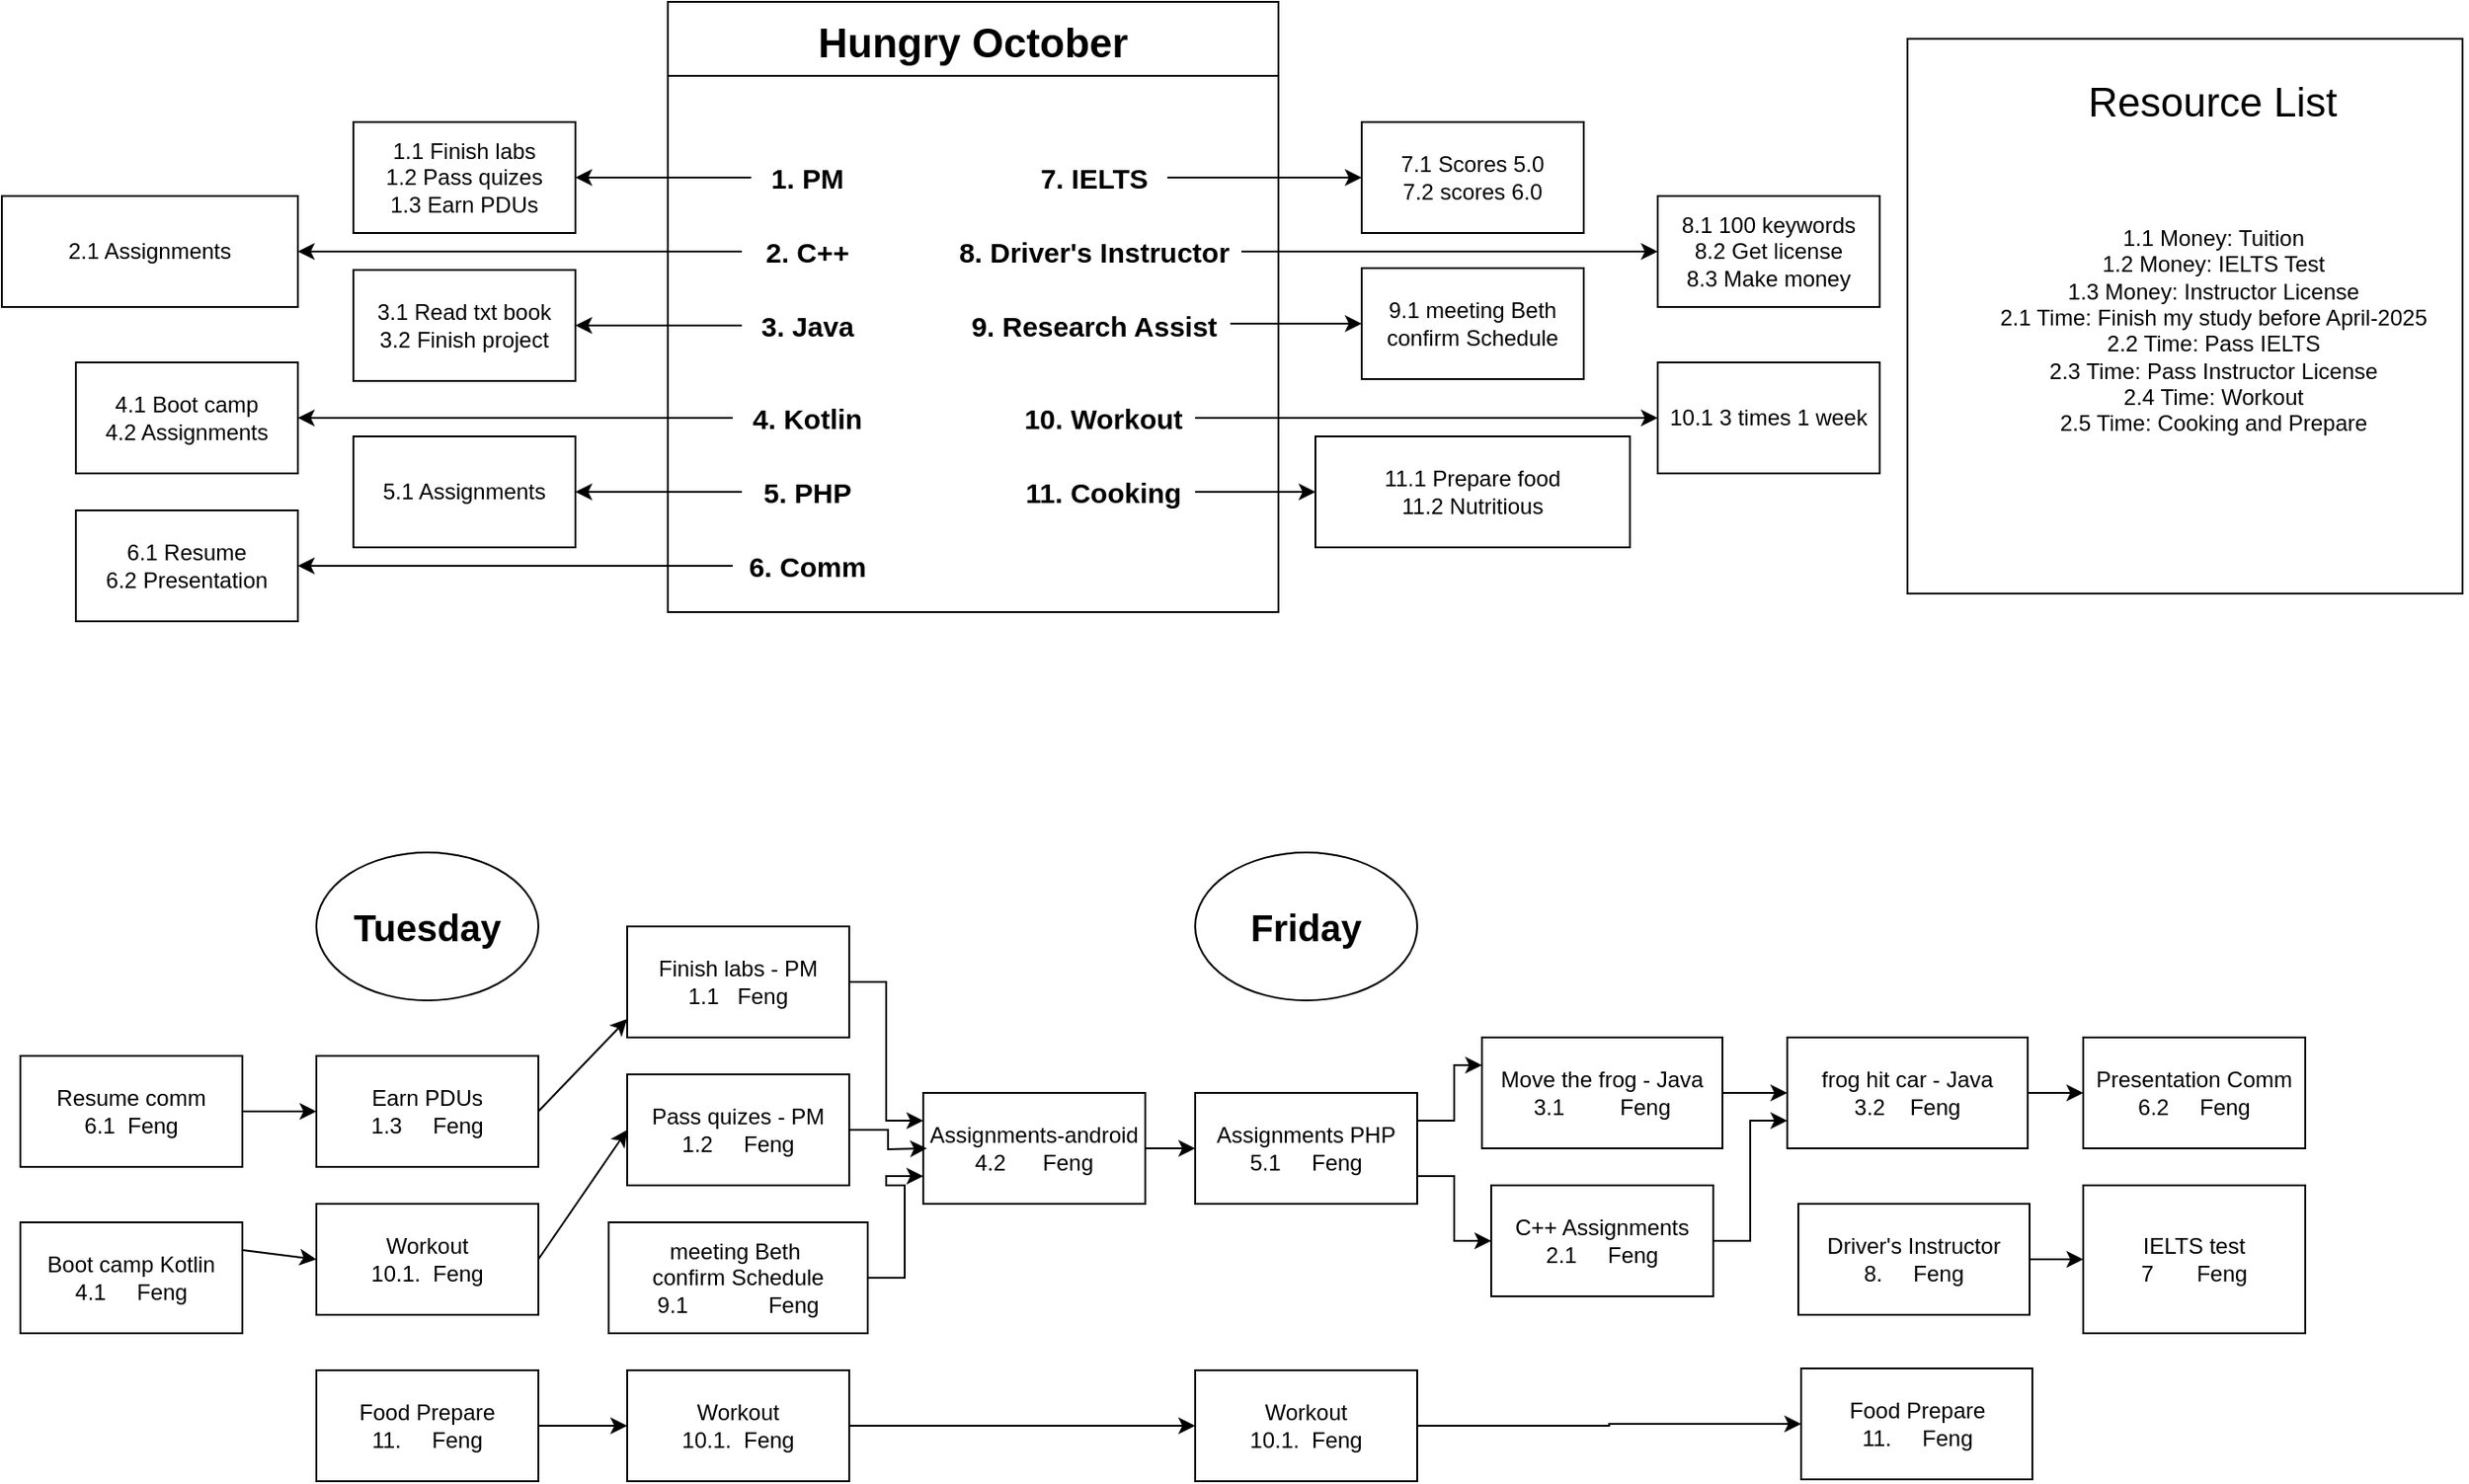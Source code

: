 <mxfile version="24.7.17">
  <diagram name="Page-1" id="UYcbzgBfbhXa2ejQzc8r">
    <mxGraphModel dx="2173" dy="842" grid="1" gridSize="10" guides="1" tooltips="1" connect="1" arrows="1" fold="1" page="1" pageScale="1" pageWidth="850" pageHeight="1100" math="0" shadow="0">
      <root>
        <mxCell id="0" />
        <mxCell id="1" parent="0" />
        <mxCell id="QVXxqSFfh_QtaiiH3YP3-18" value="Hungry October" style="swimlane;fontSize=22;startSize=40;" parent="1" vertex="1">
          <mxGeometry x="280" y="70" width="330" height="330" as="geometry" />
        </mxCell>
        <mxCell id="QVXxqSFfh_QtaiiH3YP3-19" value="1. PM" style="text;html=1;align=center;verticalAlign=middle;resizable=0;points=[];autosize=1;strokeColor=none;fillColor=none;fontSize=15;fontStyle=1" parent="QVXxqSFfh_QtaiiH3YP3-18" vertex="1">
          <mxGeometry x="45" y="80" width="60" height="30" as="geometry" />
        </mxCell>
        <mxCell id="QVXxqSFfh_QtaiiH3YP3-20" value="2. C++" style="text;html=1;align=center;verticalAlign=middle;resizable=0;points=[];autosize=1;strokeColor=none;fillColor=none;fontSize=15;fontStyle=1" parent="QVXxqSFfh_QtaiiH3YP3-18" vertex="1">
          <mxGeometry x="40" y="120" width="70" height="30" as="geometry" />
        </mxCell>
        <mxCell id="QVXxqSFfh_QtaiiH3YP3-21" value="3. Java" style="text;html=1;align=center;verticalAlign=middle;resizable=0;points=[];autosize=1;strokeColor=none;fillColor=none;fontSize=15;fontStyle=1" parent="QVXxqSFfh_QtaiiH3YP3-18" vertex="1">
          <mxGeometry x="40" y="160" width="70" height="30" as="geometry" />
        </mxCell>
        <mxCell id="QVXxqSFfh_QtaiiH3YP3-22" value="4. Kotlin" style="text;html=1;align=center;verticalAlign=middle;resizable=0;points=[];autosize=1;strokeColor=none;fillColor=none;fontSize=15;fontStyle=1" parent="QVXxqSFfh_QtaiiH3YP3-18" vertex="1">
          <mxGeometry x="35" y="210" width="80" height="30" as="geometry" />
        </mxCell>
        <mxCell id="QVXxqSFfh_QtaiiH3YP3-23" value="6. Comm" style="text;html=1;align=center;verticalAlign=middle;resizable=0;points=[];autosize=1;strokeColor=none;fillColor=none;fontSize=15;fontStyle=1" parent="QVXxqSFfh_QtaiiH3YP3-18" vertex="1">
          <mxGeometry x="35" y="290" width="80" height="30" as="geometry" />
        </mxCell>
        <mxCell id="QVXxqSFfh_QtaiiH3YP3-24" value="5. PHP" style="text;html=1;align=center;verticalAlign=middle;resizable=0;points=[];autosize=1;strokeColor=none;fillColor=none;fontSize=15;fontStyle=1" parent="QVXxqSFfh_QtaiiH3YP3-18" vertex="1">
          <mxGeometry x="40" y="250" width="70" height="30" as="geometry" />
        </mxCell>
        <mxCell id="QVXxqSFfh_QtaiiH3YP3-25" value="7. IELTS" style="text;html=1;align=center;verticalAlign=middle;resizable=0;points=[];autosize=1;strokeColor=none;fillColor=none;fontSize=15;fontStyle=1" parent="QVXxqSFfh_QtaiiH3YP3-18" vertex="1">
          <mxGeometry x="190" y="80" width="80" height="30" as="geometry" />
        </mxCell>
        <mxCell id="QVXxqSFfh_QtaiiH3YP3-26" value="8. Driver&#39;s Instructor" style="text;html=1;align=center;verticalAlign=middle;resizable=0;points=[];autosize=1;strokeColor=none;fillColor=none;fontSize=15;fontStyle=1" parent="QVXxqSFfh_QtaiiH3YP3-18" vertex="1">
          <mxGeometry x="150" y="120" width="160" height="30" as="geometry" />
        </mxCell>
        <mxCell id="QVXxqSFfh_QtaiiH3YP3-27" value="9. Research Assist" style="text;html=1;align=center;verticalAlign=middle;resizable=0;points=[];autosize=1;strokeColor=none;fillColor=none;fontSize=15;fontStyle=1" parent="QVXxqSFfh_QtaiiH3YP3-18" vertex="1">
          <mxGeometry x="155" y="160" width="150" height="30" as="geometry" />
        </mxCell>
        <mxCell id="QVXxqSFfh_QtaiiH3YP3-28" value="10. Workout" style="text;html=1;align=center;verticalAlign=middle;resizable=0;points=[];autosize=1;strokeColor=none;fillColor=none;fontSize=15;fontStyle=1" parent="QVXxqSFfh_QtaiiH3YP3-18" vertex="1">
          <mxGeometry x="185" y="210" width="100" height="30" as="geometry" />
        </mxCell>
        <mxCell id="QVXxqSFfh_QtaiiH3YP3-29" value="11. Cooking" style="text;html=1;align=center;verticalAlign=middle;resizable=0;points=[];autosize=1;strokeColor=none;fillColor=none;fontSize=15;fontStyle=1" parent="QVXxqSFfh_QtaiiH3YP3-18" vertex="1">
          <mxGeometry x="185" y="250" width="100" height="30" as="geometry" />
        </mxCell>
        <mxCell id="QVXxqSFfh_QtaiiH3YP3-33" value="1.1 Finish labs&lt;div&gt;1.2 Pass quizes&lt;/div&gt;&lt;div&gt;1.3 Earn PDUs&lt;/div&gt;" style="whiteSpace=wrap;html=1;" parent="1" vertex="1">
          <mxGeometry x="110" y="135" width="120" height="60" as="geometry" />
        </mxCell>
        <mxCell id="QVXxqSFfh_QtaiiH3YP3-34" value="" style="edgeStyle=orthogonalEdgeStyle;rounded=0;orthogonalLoop=1;jettySize=auto;html=1;" parent="1" source="QVXxqSFfh_QtaiiH3YP3-19" target="QVXxqSFfh_QtaiiH3YP3-33" edge="1">
          <mxGeometry relative="1" as="geometry" />
        </mxCell>
        <mxCell id="PyMEn-ReAko0iYIU36-p-1" value="2.1 Assignments" style="whiteSpace=wrap;html=1;" parent="1" vertex="1">
          <mxGeometry x="-80" y="175" width="160" height="60" as="geometry" />
        </mxCell>
        <mxCell id="PyMEn-ReAko0iYIU36-p-2" value="" style="edgeStyle=orthogonalEdgeStyle;rounded=0;orthogonalLoop=1;jettySize=auto;html=1;" parent="1" source="QVXxqSFfh_QtaiiH3YP3-20" target="PyMEn-ReAko0iYIU36-p-1" edge="1">
          <mxGeometry relative="1" as="geometry" />
        </mxCell>
        <mxCell id="PyMEn-ReAko0iYIU36-p-3" value="3.1 Read txt book&lt;div&gt;3.2 Finish project&lt;/div&gt;" style="whiteSpace=wrap;html=1;" parent="1" vertex="1">
          <mxGeometry x="110" y="215" width="120" height="60" as="geometry" />
        </mxCell>
        <mxCell id="PyMEn-ReAko0iYIU36-p-4" value="" style="edgeStyle=orthogonalEdgeStyle;rounded=0;orthogonalLoop=1;jettySize=auto;html=1;" parent="1" source="QVXxqSFfh_QtaiiH3YP3-21" target="PyMEn-ReAko0iYIU36-p-3" edge="1">
          <mxGeometry relative="1" as="geometry" />
        </mxCell>
        <mxCell id="PyMEn-ReAko0iYIU36-p-5" value="4.1 Boot camp&lt;div&gt;4.2 Assignments&lt;/div&gt;" style="whiteSpace=wrap;html=1;" parent="1" vertex="1">
          <mxGeometry x="-40" y="265" width="120" height="60" as="geometry" />
        </mxCell>
        <mxCell id="PyMEn-ReAko0iYIU36-p-6" value="" style="edgeStyle=orthogonalEdgeStyle;rounded=0;orthogonalLoop=1;jettySize=auto;html=1;entryX=1;entryY=0.5;entryDx=0;entryDy=0;" parent="1" source="QVXxqSFfh_QtaiiH3YP3-22" target="PyMEn-ReAko0iYIU36-p-5" edge="1">
          <mxGeometry relative="1" as="geometry" />
        </mxCell>
        <mxCell id="PyMEn-ReAko0iYIU36-p-7" value="5.1 Assignments" style="whiteSpace=wrap;html=1;" parent="1" vertex="1">
          <mxGeometry x="110" y="305" width="120" height="60" as="geometry" />
        </mxCell>
        <mxCell id="PyMEn-ReAko0iYIU36-p-8" value="" style="edgeStyle=orthogonalEdgeStyle;rounded=0;orthogonalLoop=1;jettySize=auto;html=1;" parent="1" source="QVXxqSFfh_QtaiiH3YP3-24" target="PyMEn-ReAko0iYIU36-p-7" edge="1">
          <mxGeometry relative="1" as="geometry" />
        </mxCell>
        <mxCell id="PyMEn-ReAko0iYIU36-p-9" value="6.1 Resume&lt;div&gt;6.2 Presentation&lt;/div&gt;" style="whiteSpace=wrap;html=1;" parent="1" vertex="1">
          <mxGeometry x="-40" y="345" width="120" height="60" as="geometry" />
        </mxCell>
        <mxCell id="PyMEn-ReAko0iYIU36-p-10" value="" style="edgeStyle=orthogonalEdgeStyle;rounded=0;orthogonalLoop=1;jettySize=auto;html=1;" parent="1" source="QVXxqSFfh_QtaiiH3YP3-23" target="PyMEn-ReAko0iYIU36-p-9" edge="1">
          <mxGeometry relative="1" as="geometry" />
        </mxCell>
        <mxCell id="PyMEn-ReAko0iYIU36-p-11" value="7.1 Scores 5.0&lt;div&gt;7.2 scores 6.0&lt;/div&gt;" style="whiteSpace=wrap;html=1;" parent="1" vertex="1">
          <mxGeometry x="655" y="135" width="120" height="60" as="geometry" />
        </mxCell>
        <mxCell id="PyMEn-ReAko0iYIU36-p-12" value="" style="edgeStyle=orthogonalEdgeStyle;rounded=0;orthogonalLoop=1;jettySize=auto;html=1;entryX=0;entryY=0.5;entryDx=0;entryDy=0;" parent="1" source="QVXxqSFfh_QtaiiH3YP3-25" target="PyMEn-ReAko0iYIU36-p-11" edge="1">
          <mxGeometry relative="1" as="geometry" />
        </mxCell>
        <mxCell id="PyMEn-ReAko0iYIU36-p-18" value="8.1 100 keywords&lt;div&gt;8.2 Get license&lt;br&gt;8.3 Make money&lt;/div&gt;" style="whiteSpace=wrap;html=1;" parent="1" vertex="1">
          <mxGeometry x="815" y="175" width="120" height="60" as="geometry" />
        </mxCell>
        <mxCell id="PyMEn-ReAko0iYIU36-p-19" value="" style="edgeStyle=orthogonalEdgeStyle;rounded=0;orthogonalLoop=1;jettySize=auto;html=1;" parent="1" source="QVXxqSFfh_QtaiiH3YP3-26" target="PyMEn-ReAko0iYIU36-p-18" edge="1">
          <mxGeometry relative="1" as="geometry" />
        </mxCell>
        <mxCell id="PyMEn-ReAko0iYIU36-p-23" value="9.1 meeting Beth confirm&amp;nbsp;&lt;span style=&quot;background-color: initial;&quot;&gt;Schedule&lt;/span&gt;" style="whiteSpace=wrap;html=1;" parent="1" vertex="1">
          <mxGeometry x="655" y="214" width="120" height="60" as="geometry" />
        </mxCell>
        <mxCell id="PyMEn-ReAko0iYIU36-p-24" value="" style="edgeStyle=orthogonalEdgeStyle;rounded=0;orthogonalLoop=1;jettySize=auto;html=1;exitX=0.993;exitY=0.467;exitDx=0;exitDy=0;exitPerimeter=0;" parent="1" source="QVXxqSFfh_QtaiiH3YP3-27" target="PyMEn-ReAko0iYIU36-p-23" edge="1">
          <mxGeometry relative="1" as="geometry">
            <mxPoint x="585" y="215" as="sourcePoint" />
          </mxGeometry>
        </mxCell>
        <mxCell id="PyMEn-ReAko0iYIU36-p-25" value="10.1 3 times 1 week" style="whiteSpace=wrap;html=1;" parent="1" vertex="1">
          <mxGeometry x="815" y="265" width="120" height="60" as="geometry" />
        </mxCell>
        <mxCell id="PyMEn-ReAko0iYIU36-p-26" value="" style="edgeStyle=orthogonalEdgeStyle;rounded=0;orthogonalLoop=1;jettySize=auto;html=1;entryX=0;entryY=0.5;entryDx=0;entryDy=0;" parent="1" source="QVXxqSFfh_QtaiiH3YP3-28" target="PyMEn-ReAko0iYIU36-p-25" edge="1">
          <mxGeometry relative="1" as="geometry" />
        </mxCell>
        <mxCell id="PyMEn-ReAko0iYIU36-p-27" value="11.1 Prepare food&lt;div&gt;11.2 Nutritious&lt;/div&gt;" style="whiteSpace=wrap;html=1;" parent="1" vertex="1">
          <mxGeometry x="630" y="305" width="170" height="60" as="geometry" />
        </mxCell>
        <mxCell id="PyMEn-ReAko0iYIU36-p-30" value="" style="edgeStyle=orthogonalEdgeStyle;rounded=0;orthogonalLoop=1;jettySize=auto;html=1;entryX=0;entryY=0.5;entryDx=0;entryDy=0;" parent="1" target="PyMEn-ReAko0iYIU36-p-29" edge="1">
          <mxGeometry relative="1" as="geometry">
            <mxPoint x="570" y="375" as="sourcePoint" />
          </mxGeometry>
        </mxCell>
        <mxCell id="PyMEn-ReAko0iYIU36-p-28" value="" style="edgeStyle=orthogonalEdgeStyle;rounded=0;orthogonalLoop=1;jettySize=auto;html=1;entryX=0;entryY=0.5;entryDx=0;entryDy=0;" parent="1" source="QVXxqSFfh_QtaiiH3YP3-29" target="PyMEn-ReAko0iYIU36-p-27" edge="1">
          <mxGeometry relative="1" as="geometry">
            <mxPoint x="610" y="335" as="targetPoint" />
          </mxGeometry>
        </mxCell>
        <mxCell id="7hE1gKjbt0xoIYV9jGBT-1" value="" style="whiteSpace=wrap;html=1;aspect=fixed;" vertex="1" parent="1">
          <mxGeometry x="950" y="90" width="300" height="300" as="geometry" />
        </mxCell>
        <mxCell id="7hE1gKjbt0xoIYV9jGBT-2" value="Resource List" style="text;html=1;align=center;verticalAlign=middle;whiteSpace=wrap;rounded=0;fontSize=22;" vertex="1" parent="1">
          <mxGeometry x="1040" y="100" width="150" height="50" as="geometry" />
        </mxCell>
        <mxCell id="7hE1gKjbt0xoIYV9jGBT-3" value="1.1 Money: Tuition&lt;br&gt;1.2 Money: IELTS Test&lt;br&gt;1.3 Money: Instructor License&lt;br&gt;2.1 Time: Finish my study before April-2025&lt;div&gt;2.2 Time: Pass IELTS&lt;br&gt;2.3 Time: Pass Instructor License&lt;br&gt;2.4 Time: Workout&lt;br&gt;2.5 Time: Cooking and Prepare&lt;br&gt;&lt;div&gt;&lt;br&gt;&lt;/div&gt;&lt;/div&gt;" style="text;html=1;align=center;verticalAlign=middle;whiteSpace=wrap;rounded=0;" vertex="1" parent="1">
          <mxGeometry x="977.5" y="170" width="275" height="170" as="geometry" />
        </mxCell>
        <mxCell id="7hE1gKjbt0xoIYV9jGBT-35" style="edgeStyle=orthogonalEdgeStyle;rounded=0;orthogonalLoop=1;jettySize=auto;html=1;exitX=1;exitY=0.5;exitDx=0;exitDy=0;entryX=0;entryY=0.25;entryDx=0;entryDy=0;" edge="1" parent="1" source="7hE1gKjbt0xoIYV9jGBT-5" target="7hE1gKjbt0xoIYV9jGBT-8">
          <mxGeometry relative="1" as="geometry" />
        </mxCell>
        <mxCell id="7hE1gKjbt0xoIYV9jGBT-5" value="Finish labs - PM&lt;br&gt;&lt;div&gt;&lt;span style=&quot;background-color: initial;&quot;&gt;1.1&lt;/span&gt;&lt;span style=&quot;background-color: initial;&quot;&gt;&amp;nbsp; &amp;nbsp;&lt;/span&gt;Feng&lt;/div&gt;" style="whiteSpace=wrap;html=1;" vertex="1" parent="1">
          <mxGeometry x="258" y="570" width="120" height="60" as="geometry" />
        </mxCell>
        <mxCell id="7hE1gKjbt0xoIYV9jGBT-43" style="edgeStyle=orthogonalEdgeStyle;rounded=0;orthogonalLoop=1;jettySize=auto;html=1;exitX=1;exitY=0.5;exitDx=0;exitDy=0;entryX=0;entryY=0.75;entryDx=0;entryDy=0;" edge="1" parent="1" source="7hE1gKjbt0xoIYV9jGBT-6" target="7hE1gKjbt0xoIYV9jGBT-14">
          <mxGeometry relative="1" as="geometry" />
        </mxCell>
        <mxCell id="7hE1gKjbt0xoIYV9jGBT-6" value="C++ Assignments&lt;div&gt;2.1&amp;nbsp; &amp;nbsp; &amp;nbsp;Feng&lt;/div&gt;" style="whiteSpace=wrap;html=1;" vertex="1" parent="1">
          <mxGeometry x="725" y="710" width="120" height="60" as="geometry" />
        </mxCell>
        <mxCell id="7hE1gKjbt0xoIYV9jGBT-42" style="edgeStyle=orthogonalEdgeStyle;rounded=0;orthogonalLoop=1;jettySize=auto;html=1;exitX=1;exitY=0.5;exitDx=0;exitDy=0;entryX=0;entryY=0.5;entryDx=0;entryDy=0;" edge="1" parent="1" source="7hE1gKjbt0xoIYV9jGBT-7" target="7hE1gKjbt0xoIYV9jGBT-14">
          <mxGeometry relative="1" as="geometry" />
        </mxCell>
        <mxCell id="7hE1gKjbt0xoIYV9jGBT-7" value="&lt;div&gt;&lt;span style=&quot;background-color: initial;&quot;&gt;Move the frog - Java&lt;br&gt;3.1&lt;/span&gt;&lt;span style=&quot;background-color: initial;&quot;&gt;&amp;nbsp; &amp;nbsp; &amp;nbsp; &amp;nbsp; &amp;nbsp;&lt;/span&gt;Feng&lt;/div&gt;" style="whiteSpace=wrap;html=1;" vertex="1" parent="1">
          <mxGeometry x="720" y="630" width="130" height="60" as="geometry" />
        </mxCell>
        <mxCell id="7hE1gKjbt0xoIYV9jGBT-38" style="edgeStyle=orthogonalEdgeStyle;rounded=0;orthogonalLoop=1;jettySize=auto;html=1;exitX=1;exitY=0.5;exitDx=0;exitDy=0;entryX=0;entryY=0.5;entryDx=0;entryDy=0;" edge="1" parent="1" source="7hE1gKjbt0xoIYV9jGBT-8" target="7hE1gKjbt0xoIYV9jGBT-9">
          <mxGeometry relative="1" as="geometry" />
        </mxCell>
        <mxCell id="7hE1gKjbt0xoIYV9jGBT-8" value="&lt;div&gt;Assignments-android&lt;br&gt;4.2&amp;nbsp; &amp;nbsp; &amp;nbsp; Feng&lt;br&gt;&lt;/div&gt;" style="whiteSpace=wrap;html=1;" vertex="1" parent="1">
          <mxGeometry x="418" y="660" width="120" height="60" as="geometry" />
        </mxCell>
        <mxCell id="7hE1gKjbt0xoIYV9jGBT-40" style="edgeStyle=orthogonalEdgeStyle;rounded=0;orthogonalLoop=1;jettySize=auto;html=1;exitX=1;exitY=0.75;exitDx=0;exitDy=0;" edge="1" parent="1" source="7hE1gKjbt0xoIYV9jGBT-9" target="7hE1gKjbt0xoIYV9jGBT-6">
          <mxGeometry relative="1" as="geometry" />
        </mxCell>
        <mxCell id="7hE1gKjbt0xoIYV9jGBT-41" style="edgeStyle=orthogonalEdgeStyle;rounded=0;orthogonalLoop=1;jettySize=auto;html=1;exitX=1;exitY=0.25;exitDx=0;exitDy=0;entryX=0;entryY=0.25;entryDx=0;entryDy=0;" edge="1" parent="1" source="7hE1gKjbt0xoIYV9jGBT-9" target="7hE1gKjbt0xoIYV9jGBT-7">
          <mxGeometry relative="1" as="geometry" />
        </mxCell>
        <mxCell id="7hE1gKjbt0xoIYV9jGBT-9" value="Assignments PHP&lt;br&gt;&lt;div&gt;&lt;span style=&quot;background-color: initial;&quot;&gt;5.1&lt;/span&gt;&lt;span style=&quot;background-color: initial;&quot;&gt;&amp;nbsp; &amp;nbsp; &amp;nbsp;&lt;/span&gt;Feng&lt;/div&gt;" style="whiteSpace=wrap;html=1;" vertex="1" parent="1">
          <mxGeometry x="565" y="660" width="120" height="60" as="geometry" />
        </mxCell>
        <mxCell id="7hE1gKjbt0xoIYV9jGBT-10" value="Resume comm&lt;br&gt;&lt;div&gt;&lt;span style=&quot;background-color: initial;&quot;&gt;6.1&lt;/span&gt;&lt;span style=&quot;background-color: initial;&quot;&gt;&amp;nbsp;&amp;nbsp;&lt;/span&gt;Feng&lt;/div&gt;" style="whiteSpace=wrap;html=1;" vertex="1" parent="1">
          <mxGeometry x="-70" y="640" width="120" height="60" as="geometry" />
        </mxCell>
        <mxCell id="7hE1gKjbt0xoIYV9jGBT-36" style="edgeStyle=orthogonalEdgeStyle;rounded=0;orthogonalLoop=1;jettySize=auto;html=1;exitX=1;exitY=0.5;exitDx=0;exitDy=0;" edge="1" parent="1" source="7hE1gKjbt0xoIYV9jGBT-11">
          <mxGeometry relative="1" as="geometry">
            <mxPoint x="420" y="690" as="targetPoint" />
          </mxGeometry>
        </mxCell>
        <mxCell id="7hE1gKjbt0xoIYV9jGBT-11" value="&lt;div&gt;Pass quizes - PM&lt;/div&gt;&lt;div&gt;&lt;span style=&quot;background-color: initial;&quot;&gt;1.2&lt;/span&gt;&lt;span style=&quot;background-color: initial;&quot;&gt;&amp;nbsp; &amp;nbsp; &amp;nbsp;&lt;/span&gt;Feng&lt;/div&gt;" style="rounded=0;whiteSpace=wrap;html=1;" vertex="1" parent="1">
          <mxGeometry x="258" y="650" width="120" height="60" as="geometry" />
        </mxCell>
        <mxCell id="7hE1gKjbt0xoIYV9jGBT-12" value="&lt;div&gt;&lt;span style=&quot;background-color: initial;&quot;&gt;Earn PDUs&lt;br&gt;&lt;/span&gt;1.3&amp;nbsp; &amp;nbsp; &amp;nbsp;Feng&lt;br&gt;&lt;/div&gt;" style="rounded=0;whiteSpace=wrap;html=1;" vertex="1" parent="1">
          <mxGeometry x="90" y="640" width="120" height="60" as="geometry" />
        </mxCell>
        <mxCell id="7hE1gKjbt0xoIYV9jGBT-44" style="edgeStyle=orthogonalEdgeStyle;rounded=0;orthogonalLoop=1;jettySize=auto;html=1;exitX=1;exitY=0.5;exitDx=0;exitDy=0;entryX=0;entryY=0.5;entryDx=0;entryDy=0;" edge="1" parent="1" source="7hE1gKjbt0xoIYV9jGBT-14" target="7hE1gKjbt0xoIYV9jGBT-16">
          <mxGeometry relative="1" as="geometry" />
        </mxCell>
        <mxCell id="7hE1gKjbt0xoIYV9jGBT-14" value="&lt;div&gt;frog hit car - Java&lt;br&gt;3.2&amp;nbsp; &amp;nbsp; Feng&lt;br&gt;&lt;/div&gt;" style="whiteSpace=wrap;html=1;" vertex="1" parent="1">
          <mxGeometry x="885" y="630" width="130" height="60" as="geometry" />
        </mxCell>
        <mxCell id="7hE1gKjbt0xoIYV9jGBT-15" value="Boot camp Kotlin&lt;br&gt;4.1&amp;nbsp; &amp;nbsp; &amp;nbsp;Feng" style="whiteSpace=wrap;html=1;" vertex="1" parent="1">
          <mxGeometry x="-70" y="730" width="120" height="60" as="geometry" />
        </mxCell>
        <mxCell id="7hE1gKjbt0xoIYV9jGBT-16" value="&lt;div&gt;Presentation Comm&lt;br&gt;6.2&amp;nbsp; &amp;nbsp; &amp;nbsp;Feng&lt;/div&gt;" style="whiteSpace=wrap;html=1;" vertex="1" parent="1">
          <mxGeometry x="1045" y="630" width="120" height="60" as="geometry" />
        </mxCell>
        <mxCell id="7hE1gKjbt0xoIYV9jGBT-17" value="IELTS test&lt;br&gt;7&amp;nbsp; &amp;nbsp; &amp;nbsp; &amp;nbsp;Feng" style="whiteSpace=wrap;html=1;" vertex="1" parent="1">
          <mxGeometry x="1045" y="710" width="120" height="80" as="geometry" />
        </mxCell>
        <mxCell id="7hE1gKjbt0xoIYV9jGBT-45" style="edgeStyle=orthogonalEdgeStyle;rounded=0;orthogonalLoop=1;jettySize=auto;html=1;exitX=1;exitY=0.5;exitDx=0;exitDy=0;entryX=0;entryY=0.5;entryDx=0;entryDy=0;" edge="1" parent="1" source="7hE1gKjbt0xoIYV9jGBT-18" target="7hE1gKjbt0xoIYV9jGBT-17">
          <mxGeometry relative="1" as="geometry" />
        </mxCell>
        <mxCell id="7hE1gKjbt0xoIYV9jGBT-18" value="Driver&#39;s Instructor&lt;br&gt;8.&amp;nbsp; &amp;nbsp; &amp;nbsp;Feng" style="whiteSpace=wrap;html=1;" vertex="1" parent="1">
          <mxGeometry x="891" y="720" width="125" height="60" as="geometry" />
        </mxCell>
        <mxCell id="7hE1gKjbt0xoIYV9jGBT-37" style="edgeStyle=orthogonalEdgeStyle;rounded=0;orthogonalLoop=1;jettySize=auto;html=1;exitX=1;exitY=0.5;exitDx=0;exitDy=0;entryX=0;entryY=0.75;entryDx=0;entryDy=0;" edge="1" parent="1" source="7hE1gKjbt0xoIYV9jGBT-19" target="7hE1gKjbt0xoIYV9jGBT-8">
          <mxGeometry relative="1" as="geometry" />
        </mxCell>
        <mxCell id="7hE1gKjbt0xoIYV9jGBT-19" value="meeting Beth&amp;nbsp;&lt;div&gt;confirm&amp;nbsp;&lt;span style=&quot;background-color: initial;&quot;&gt;Schedule&lt;br&gt;&lt;/span&gt;9.1&amp;nbsp; &amp;nbsp; &amp;nbsp; &amp;nbsp; &amp;nbsp; &amp;nbsp; &amp;nbsp;Feng&lt;span style=&quot;background-color: initial;&quot;&gt;&lt;br&gt;&lt;/span&gt;&lt;/div&gt;" style="whiteSpace=wrap;html=1;" vertex="1" parent="1">
          <mxGeometry x="248" y="730" width="140" height="60" as="geometry" />
        </mxCell>
        <mxCell id="7hE1gKjbt0xoIYV9jGBT-20" value="Workout&lt;br&gt;10.1.&amp;nbsp; Feng" style="whiteSpace=wrap;html=1;" vertex="1" parent="1">
          <mxGeometry x="90" y="720" width="120" height="60" as="geometry" />
        </mxCell>
        <mxCell id="7hE1gKjbt0xoIYV9jGBT-33" style="edgeStyle=orthogonalEdgeStyle;rounded=0;orthogonalLoop=1;jettySize=auto;html=1;exitX=1;exitY=0.5;exitDx=0;exitDy=0;entryX=0;entryY=0.5;entryDx=0;entryDy=0;" edge="1" parent="1" source="7hE1gKjbt0xoIYV9jGBT-21" target="7hE1gKjbt0xoIYV9jGBT-22">
          <mxGeometry relative="1" as="geometry" />
        </mxCell>
        <mxCell id="7hE1gKjbt0xoIYV9jGBT-21" value="Workout&lt;br&gt;10.1.&amp;nbsp; Feng" style="whiteSpace=wrap;html=1;" vertex="1" parent="1">
          <mxGeometry x="258" y="810" width="120" height="60" as="geometry" />
        </mxCell>
        <mxCell id="7hE1gKjbt0xoIYV9jGBT-34" style="edgeStyle=orthogonalEdgeStyle;rounded=0;orthogonalLoop=1;jettySize=auto;html=1;exitX=1;exitY=0.5;exitDx=0;exitDy=0;entryX=0;entryY=0.5;entryDx=0;entryDy=0;" edge="1" parent="1" source="7hE1gKjbt0xoIYV9jGBT-22" target="7hE1gKjbt0xoIYV9jGBT-24">
          <mxGeometry relative="1" as="geometry" />
        </mxCell>
        <mxCell id="7hE1gKjbt0xoIYV9jGBT-22" value="Workout&lt;br&gt;10.1.&amp;nbsp; Feng" style="whiteSpace=wrap;html=1;" vertex="1" parent="1">
          <mxGeometry x="565" y="810" width="120" height="60" as="geometry" />
        </mxCell>
        <mxCell id="7hE1gKjbt0xoIYV9jGBT-23" value="Food Prepare&lt;br&gt;11.&amp;nbsp; &amp;nbsp; &amp;nbsp;Feng" style="whiteSpace=wrap;html=1;" vertex="1" parent="1">
          <mxGeometry x="90" y="810" width="120" height="60" as="geometry" />
        </mxCell>
        <mxCell id="7hE1gKjbt0xoIYV9jGBT-24" value="Food Prepare&lt;br&gt;11.&amp;nbsp; &amp;nbsp; &amp;nbsp;Feng" style="whiteSpace=wrap;html=1;" vertex="1" parent="1">
          <mxGeometry x="892.5" y="809" width="125" height="60" as="geometry" />
        </mxCell>
        <mxCell id="7hE1gKjbt0xoIYV9jGBT-25" value="" style="endArrow=classic;html=1;rounded=0;entryX=0;entryY=0.5;entryDx=0;entryDy=0;" edge="1" parent="1" target="7hE1gKjbt0xoIYV9jGBT-12">
          <mxGeometry width="50" height="50" relative="1" as="geometry">
            <mxPoint x="50" y="670" as="sourcePoint" />
            <mxPoint x="100" y="620" as="targetPoint" />
          </mxGeometry>
        </mxCell>
        <mxCell id="7hE1gKjbt0xoIYV9jGBT-26" value="Tuesday" style="ellipse;whiteSpace=wrap;html=1;fontSize=20;fontStyle=1" vertex="1" parent="1">
          <mxGeometry x="90" y="530" width="120" height="80" as="geometry" />
        </mxCell>
        <mxCell id="7hE1gKjbt0xoIYV9jGBT-28" value="Friday" style="ellipse;whiteSpace=wrap;html=1;fontSize=20;fontStyle=1" vertex="1" parent="1">
          <mxGeometry x="565" y="530" width="120" height="80" as="geometry" />
        </mxCell>
        <mxCell id="7hE1gKjbt0xoIYV9jGBT-29" value="" style="endArrow=classic;html=1;rounded=0;exitX=1;exitY=0.5;exitDx=0;exitDy=0;" edge="1" parent="1" source="7hE1gKjbt0xoIYV9jGBT-12">
          <mxGeometry width="50" height="50" relative="1" as="geometry">
            <mxPoint x="208" y="670" as="sourcePoint" />
            <mxPoint x="258" y="620" as="targetPoint" />
          </mxGeometry>
        </mxCell>
        <mxCell id="7hE1gKjbt0xoIYV9jGBT-30" value="" style="endArrow=classic;html=1;rounded=0;entryX=0;entryY=0.5;entryDx=0;entryDy=0;exitX=1;exitY=0.25;exitDx=0;exitDy=0;" edge="1" parent="1" source="7hE1gKjbt0xoIYV9jGBT-15" target="7hE1gKjbt0xoIYV9jGBT-20">
          <mxGeometry width="50" height="50" relative="1" as="geometry">
            <mxPoint x="-20" y="880" as="sourcePoint" />
            <mxPoint x="30" y="830" as="targetPoint" />
          </mxGeometry>
        </mxCell>
        <mxCell id="7hE1gKjbt0xoIYV9jGBT-31" value="" style="endArrow=classic;html=1;rounded=0;exitX=1;exitY=0.5;exitDx=0;exitDy=0;entryX=0;entryY=0.5;entryDx=0;entryDy=0;" edge="1" parent="1" source="7hE1gKjbt0xoIYV9jGBT-20" target="7hE1gKjbt0xoIYV9jGBT-11">
          <mxGeometry width="50" height="50" relative="1" as="geometry">
            <mxPoint x="218" y="680" as="sourcePoint" />
            <mxPoint x="268" y="630" as="targetPoint" />
          </mxGeometry>
        </mxCell>
        <mxCell id="7hE1gKjbt0xoIYV9jGBT-32" value="" style="endArrow=classic;html=1;rounded=0;entryX=0;entryY=0.5;entryDx=0;entryDy=0;exitX=1;exitY=0.5;exitDx=0;exitDy=0;" edge="1" parent="1" source="7hE1gKjbt0xoIYV9jGBT-23" target="7hE1gKjbt0xoIYV9jGBT-21">
          <mxGeometry width="50" height="50" relative="1" as="geometry">
            <mxPoint x="230" y="1000" as="sourcePoint" />
            <mxPoint x="280" y="950" as="targetPoint" />
          </mxGeometry>
        </mxCell>
      </root>
    </mxGraphModel>
  </diagram>
</mxfile>
